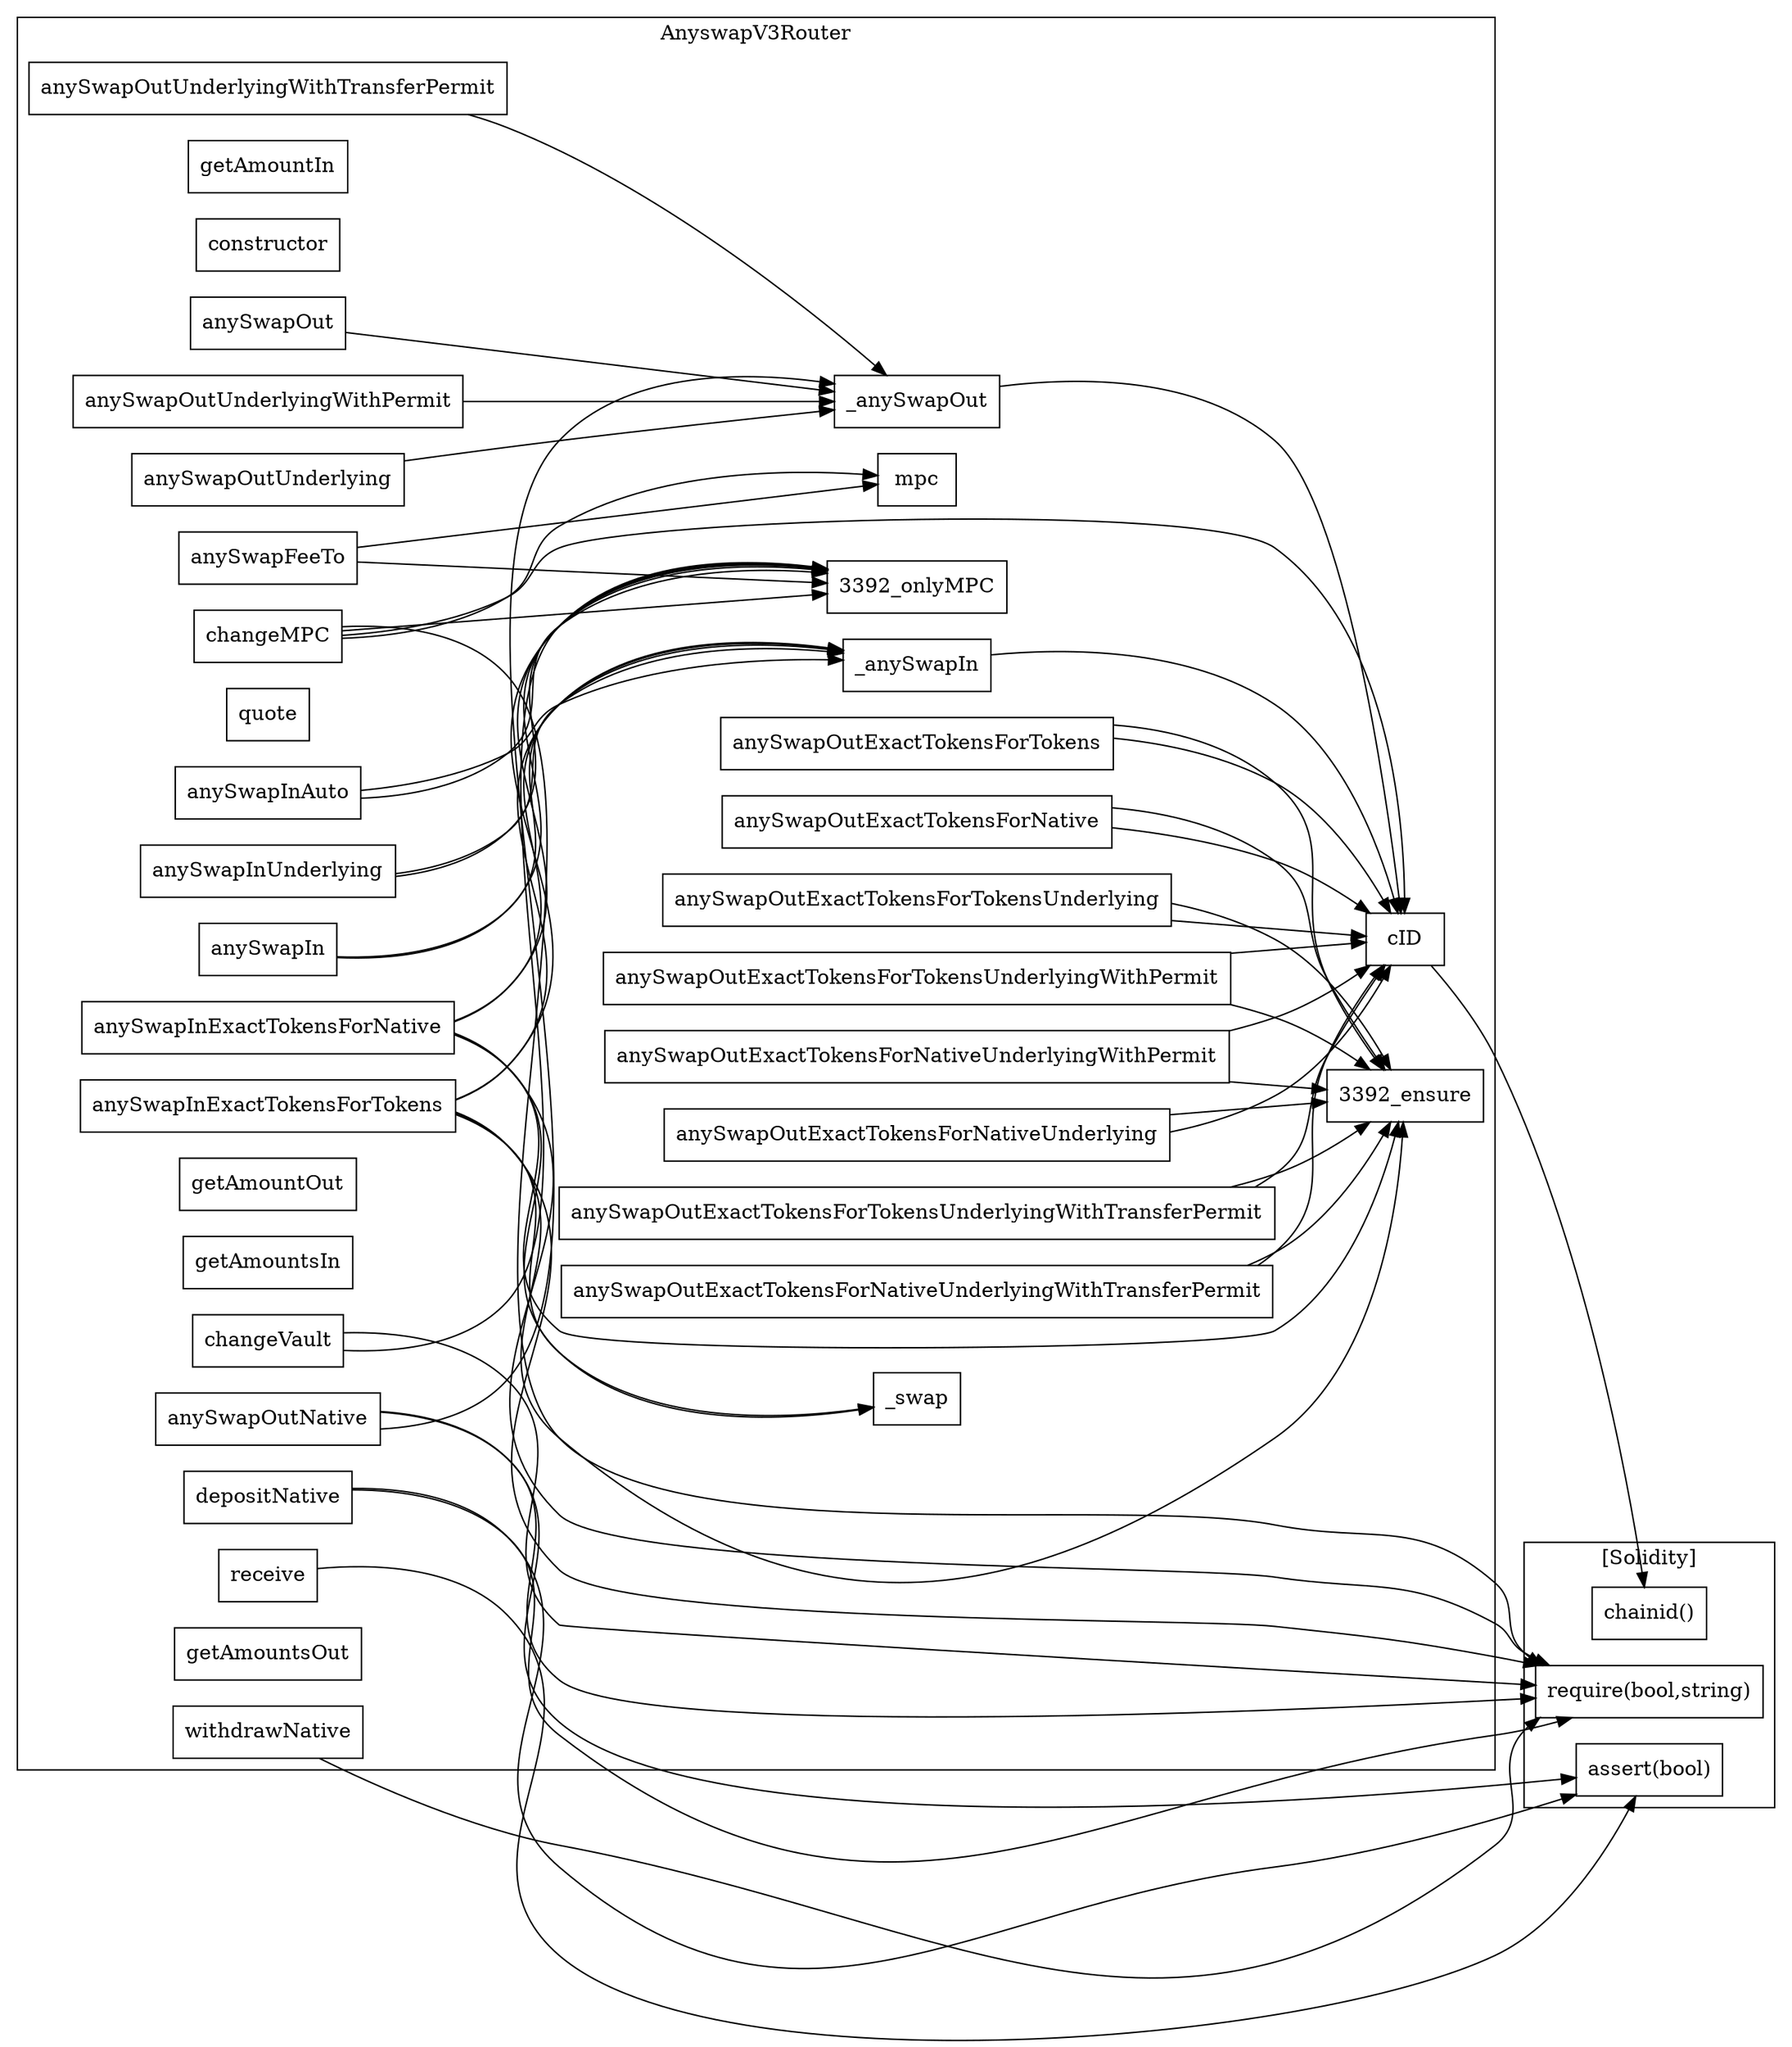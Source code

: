 strict digraph {
rankdir="LR"
node [shape=box]
subgraph cluster_3392_AnyswapV3Router {
label = "AnyswapV3Router"
"3392_anySwapInAuto" [label="anySwapInAuto"]
"3392_getAmountIn" [label="getAmountIn"]
"3392_constructor" [label="constructor"]
"3392_anySwapFeeTo" [label="anySwapFeeTo"]
"3392_anySwapOutExactTokensForTokens" [label="anySwapOutExactTokensForTokens"]
"3392_anySwapOutUnderlyingWithPermit" [label="anySwapOutUnderlyingWithPermit"]
"3392_anySwapOutExactTokensForTokensUnderlying" [label="anySwapOutExactTokensForTokensUnderlying"]
"3392_receive" [label="receive"]
"3392_anySwapOutExactTokensForNative" [label="anySwapOutExactTokensForNative"]
"3392_anySwapOutUnderlying" [label="anySwapOutUnderlying"]
"3392_anySwapOutUnderlyingWithTransferPermit" [label="anySwapOutUnderlyingWithTransferPermit"]
"3392_quote" [label="quote"]
"3392_anySwapOutNative" [label="anySwapOutNative"]
"3392_changeMPC" [label="changeMPC"]
"3392_anySwapIn" [label="anySwapIn"]
"3392_anySwapOutExactTokensForNativeUnderlying" [label="anySwapOutExactTokensForNativeUnderlying"]
"3392__anySwapIn" [label="_anySwapIn"]
"3392_anySwapOut" [label="anySwapOut"]
"3392_mpc" [label="mpc"]
"3392_anySwapOutExactTokensForTokensUnderlyingWithTransferPermit" [label="anySwapOutExactTokensForTokensUnderlyingWithTransferPermit"]
"3392__anySwapOut" [label="_anySwapOut"]
"3392_anySwapOutExactTokensForNativeUnderlyingWithTransferPermit" [label="anySwapOutExactTokensForNativeUnderlyingWithTransferPermit"]
"3392_anySwapInUnderlying" [label="anySwapInUnderlying"]
"3392_getAmountOut" [label="getAmountOut"]
"3392_getAmountsIn" [label="getAmountsIn"]
"3392_depositNative" [label="depositNative"]
"3392_cID" [label="cID"]
"3392_anySwapOutExactTokensForTokensUnderlyingWithPermit" [label="anySwapOutExactTokensForTokensUnderlyingWithPermit"]
"3392__swap" [label="_swap"]
"3392_anySwapInExactTokensForNative" [label="anySwapInExactTokensForNative"]
"3392_anySwapInExactTokensForTokens" [label="anySwapInExactTokensForTokens"]
"3392_withdrawNative" [label="withdrawNative"]
"3392_getAmountsOut" [label="getAmountsOut"]
"3392_anySwapOutExactTokensForNativeUnderlyingWithPermit" [label="anySwapOutExactTokensForNativeUnderlyingWithPermit"]
"3392_changeVault" [label="changeVault"]
"3392_anySwapInExactTokensForNative" -> "3392_ensure"
"3392_anySwapOutExactTokensForNativeUnderlyingWithTransferPermit" -> "3392_cID"
"3392_changeMPC" -> "3392_cID"
"3392_anySwapInUnderlying" -> "3392_onlyMPC"
"3392_anySwapInExactTokensForNative" -> "3392_onlyMPC"
"3392_anySwapOutExactTokensForNativeUnderlyingWithPermit" -> "3392_cID"
"3392_anySwapOutUnderlying" -> "3392__anySwapOut"
"3392_anySwapInExactTokensForTokens" -> "3392_ensure"
"3392_anySwapOutExactTokensForTokensUnderlyingWithTransferPermit" -> "3392_ensure"
"3392_anySwapOutExactTokensForNativeUnderlyingWithTransferPermit" -> "3392_ensure"
"3392_anySwapOutUnderlyingWithTransferPermit" -> "3392__anySwapOut"
"3392_anySwapOutExactTokensForNative" -> "3392_ensure"
"3392_anySwapOutExactTokensForTokens" -> "3392_cID"
"3392_anySwapOutNative" -> "3392__anySwapOut"
"3392_anySwapOutExactTokensForNativeUnderlying" -> "3392_cID"
"3392_anySwapFeeTo" -> "3392_mpc"
"3392_anySwapInExactTokensForTokens" -> "3392__anySwapIn"
"3392_anySwapInExactTokensForNative" -> "3392__swap"
"3392_anySwapOutExactTokensForNative" -> "3392_cID"
"3392_anySwapFeeTo" -> "3392_onlyMPC"
"3392_anySwapOutExactTokensForTokens" -> "3392_ensure"
"3392_anySwapOutExactTokensForTokensUnderlyingWithPermit" -> "3392_ensure"
"3392_anySwapInExactTokensForTokens" -> "3392__swap"
"3392_anySwapOutExactTokensForTokensUnderlyingWithPermit" -> "3392_cID"
"3392_anySwapInExactTokensForTokens" -> "3392_onlyMPC"
"3392_anySwapOutExactTokensForTokensUnderlyingWithTransferPermit" -> "3392_cID"
"3392_anySwapOutUnderlyingWithPermit" -> "3392__anySwapOut"
"3392_anySwapOutExactTokensForNativeUnderlying" -> "3392_ensure"
"3392_anySwapInUnderlying" -> "3392__anySwapIn"
"3392_anySwapOutExactTokensForTokensUnderlying" -> "3392_ensure"
"3392__anySwapIn" -> "3392_cID"
"3392__anySwapOut" -> "3392_cID"
"3392_changeMPC" -> "3392_onlyMPC"
"3392_changeMPC" -> "3392_mpc"
"3392_anySwapIn" -> "3392__anySwapIn"
"3392_anySwapInAuto" -> "3392__anySwapIn"
"3392_anySwapOutExactTokensForNativeUnderlyingWithPermit" -> "3392_ensure"
"3392_anySwapInExactTokensForNative" -> "3392__anySwapIn"
"3392_changeVault" -> "3392_onlyMPC"
"3392_anySwapInAuto" -> "3392_onlyMPC"
"3392_anySwapIn" -> "3392_onlyMPC"
"3392_anySwapOut" -> "3392__anySwapOut"
"3392_anySwapOutExactTokensForTokensUnderlying" -> "3392_cID"
}subgraph cluster_solidity {
label = "[Solidity]"
"chainid()" 
"assert(bool)" 
"require(bool,string)" 
"3392_changeVault" -> "require(bool,string)"
"3392_receive" -> "assert(bool)"
"3392_anySwapOutNative" -> "require(bool,string)"
"3392_changeMPC" -> "require(bool,string)"
"3392_withdrawNative" -> "require(bool,string)"
"3392_anySwapInExactTokensForTokens" -> "require(bool,string)"
"3392_anySwapOutNative" -> "assert(bool)"
"3392_depositNative" -> "require(bool,string)"
"3392_anySwapInExactTokensForNative" -> "require(bool,string)"
"3392_cID" -> "chainid()"
"3392_depositNative" -> "assert(bool)"
}
}